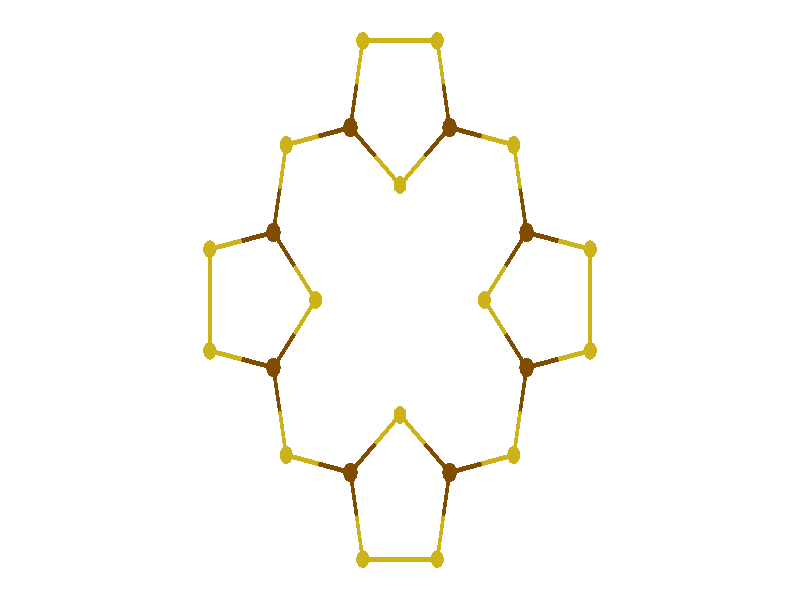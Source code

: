 // 
// Molecular graphics export from VMD 1.9.1
// http://www.ks.uiuc.edu/Research/vmd/
// Requires POV-Ray 3.5 or later
// 
// POV 3.x input script : E:/Users/Kevin Reiter/Documents/GitHub/promotion/daten/porph/b8s16_d4h_top.pov 
// try povray +W1920 +H1057 -IE:/Users/Kevin Reiter/Documents/GitHub/promotion/daten/porph/b8s16_d4h_top.pov -OE:/Users/Kevin Reiter/Documents/GitHub/promotion/daten/porph/b8s16_d4h_top.pov.tga +P +X +A +FT +C
#if (version < 3.5) 
#error "VMD POV3DisplayDevice has been compiled for POV-Ray 3.5 or above.\nPlease upgrade POV-Ray or recompile VMD."
#end 
#declare VMD_clip_on=array[3] {0, 0, 0};
#declare VMD_clip=array[3];
#declare VMD_scaledclip=array[3];
#declare VMD_line_width=0.0020;
#macro VMDC ( C1 )
  texture { pigment { rgbt C1 }}
#end
#macro VMD_point (P1, R1, C1)
  #local T = texture { finish { ambient 1.0 diffuse 0.0 phong 0.0 specular 0.0 } pigment { C1 } }
  #if(VMD_clip_on[2])
  intersection {
    sphere {P1, R1 texture {T} #if(VMD_clip_on[1]) clipped_by {VMD_clip[1]} #end no_shadow}
    VMD_clip[2]
  }
  #else
  sphere {P1, R1 texture {T} #if(VMD_clip_on[1]) clipped_by {VMD_clip[1]} #end no_shadow}
  #end
#end
#macro VMD_line (P1, P2, C1)
  #local T = texture { finish { ambient 1.0 diffuse 0.0 phong 0.0 specular 0.0 } pigment { C1 } }
  #if(VMD_clip_on[2])
  intersection {
    cylinder {P1, P2, VMD_line_width texture {T} #if(VMD_clip_on[1]) clipped_by {VMD_clip[1]} #end no_shadow}
    VMD_clip[2]
  }
  #else
  cylinder {P1, P2, VMD_line_width texture {T} #if(VMD_clip_on[1]) clipped_by {VMD_clip[1]} #end no_shadow}
  #end
#end
#macro VMD_sphere (P1, R1, C1)
  #local T = texture { pigment { C1 } }
  #if(VMD_clip_on[2])
  intersection {
    sphere {P1, R1 texture {T} #if(VMD_clip_on[1]) clipped_by {VMD_clip[1]} #end no_shadow}
    VMD_clip[2]
  }
  #else
  sphere {P1, R1 texture {T} #if(VMD_clip_on[1]) clipped_by {VMD_clip[1]} #end no_shadow}
  #end
#end
#macro VMD_cylinder (P1, P2, R1, C1, O1)
  #local T = texture { pigment { C1 } }
  #if(VMD_clip_on[2])
  intersection {
    cylinder {P1, P2, R1 #if(O1) open #end texture {T} #if(VMD_clip_on[1]) clipped_by {VMD_clip[1]} #end no_shadow}
    VMD_clip[2]
  }
  #else
  cylinder {P1, P2, R1 #if(O1) open #end texture {T} #if(VMD_clip_on[1]) clipped_by {VMD_clip[1]} #end no_shadow}
  #end
#end
#macro VMD_cone (P1, P2, R1, C1)
  #local T = texture { pigment { C1 } }
  #if(VMD_clip_on[2])
  intersection {
    cone {P1, R1, P2, VMD_line_width texture {T} #if(VMD_clip_on[1]) clipped_by {VMD_clip[1]} #end no_shadow}
    VMD_clip[2]
  }
  #else
  cone {P1, R1, P2, VMD_line_width texture {T} #if(VMD_clip_on[1]) clipped_by {VMD_clip[1]} #end no_shadow}
  #end
#end
#macro VMD_triangle (P1, P2, P3, N1, N2, N3, C1)
  #local T = texture { pigment { C1 } }
  smooth_triangle {P1, N1, P2, N2, P3, N3 texture {T} #if(VMD_clip_on[1]) clipped_by {VMD_clip[1]} #end no_shadow}
#end
#macro VMD_tricolor (P1, P2, P3, N1, N2, N3, C1, C2, C3)
  #local NX = P2-P1;
  #local NY = P3-P1;
  #local NZ = vcross(NX, NY);
  #local T = texture { pigment {
    average pigment_map {
      [1 gradient x color_map {[0 rgb 0] [1 C2*3]}]
      [1 gradient y color_map {[0 rgb 0] [1 C3*3]}]
      [1 gradient z color_map {[0 rgb 0] [1 C1*3]}]
    }
    matrix <1.01,0,1,0,1.01,1,0,0,1,-.002,-.002,-1>
    matrix <NX.x,NX.y,NX.z,NY.x,NY.y,NY.z,NZ.x,NZ.y,NZ.z,P1.x,P1.y,P1.z>
  } }
  smooth_triangle {P1, N1, P2, N2, P3, N3 texture {T} #if(VMD_clip_on[1]) clipped_by {VMD_clip[1]} #end no_shadow}
#end
camera {
  orthographic
  location <0.0000, 0.0000, -2.0000>
  look_at <0.0000, 0.0000, 2.0000>
  up <0.0000, 3.0000, 0.0000>
  right <5.4494, 0.0000, 0.0000>
}
light_source { 
  <-0.1000, 0.1000, -1.0000> 
  color rgb<1.000, 1.000, 1.000> 
  parallel 
  point_at <0.0, 0.0, 0.0> 
}
light_source { 
  <1.0000, 2.0000, -0.5000> 
  color rgb<1.000, 1.000, 1.000> 
  parallel 
  point_at <0.0, 0.0, 0.0> 
}
background {
  color rgb<1.000, 1.000, 1.000>
}
#default { texture {
 finish { ambient 0.000 diffuse 0.650 phong 0.1 phong_size 40.000 specular 0.500 }
} }
#declare VMD_line_width=0.0020;
// MoleculeID: 1 ReprID: 0 Beginning CPK
// MoleculeID: 1 ReprID: 0 Beginning VDW
VMD_sphere(<-0.7753,-0.7753,0.0000>,0.0441,rgbt<0.800,0.700,0.100,0.000>)
VMD_sphere(<-0.8625,-0.3375,0.0000>,0.0490,rgbt<0.500,0.300,0.000,0.000>)
VMD_sphere(<-0.3375,-0.8625,0.0000>,0.0490,rgbt<0.500,0.300,0.000,0.000>)
VMD_sphere(<-0.5750,0.0000,0.0000>,0.0441,rgbt<0.800,0.700,0.100,0.000>)
VMD_sphere(<-1.2960,-0.2540,0.0000>,0.0441,rgbt<0.800,0.700,0.100,0.000>)
VMD_sphere(<0.0000,-0.5750,0.0000>,0.0441,rgbt<0.800,0.700,0.100,0.000>)
VMD_sphere(<-0.2540,-1.2960,0.0000>,0.0441,rgbt<0.800,0.700,0.100,0.000>)
VMD_sphere(<-0.8625,0.3375,0.0000>,0.0490,rgbt<0.500,0.300,0.000,0.000>)
VMD_sphere(<-1.2960,0.2540,0.0000>,0.0441,rgbt<0.800,0.700,0.100,0.000>)
VMD_sphere(<0.3375,-0.8625,0.0000>,0.0490,rgbt<0.500,0.300,0.000,0.000>)
VMD_sphere(<0.2540,-1.2960,0.0000>,0.0441,rgbt<0.800,0.700,0.100,0.000>)
VMD_sphere(<-0.7753,0.7753,0.0000>,0.0441,rgbt<0.800,0.700,0.100,0.000>)
VMD_sphere(<0.7753,-0.7753,0.0000>,0.0441,rgbt<0.800,0.700,0.100,0.000>)
VMD_sphere(<-0.3375,0.8625,0.0000>,0.0490,rgbt<0.500,0.300,0.000,0.000>)
VMD_sphere(<0.8625,-0.3375,0.0000>,0.0490,rgbt<0.500,0.300,0.000,0.000>)
VMD_sphere(<0.0000,0.5750,0.0000>,0.0441,rgbt<0.800,0.700,0.100,0.000>)
VMD_sphere(<-0.2540,1.2960,0.0000>,0.0441,rgbt<0.800,0.700,0.100,0.000>)
VMD_sphere(<0.5750,0.0000,0.0000>,0.0441,rgbt<0.800,0.700,0.100,0.000>)
VMD_sphere(<1.2960,-0.2540,0.0000>,0.0441,rgbt<0.800,0.700,0.100,0.000>)
VMD_sphere(<0.3375,0.8625,0.0000>,0.0490,rgbt<0.500,0.300,0.000,0.000>)
VMD_sphere(<0.2540,1.2960,0.0000>,0.0441,rgbt<0.800,0.700,0.100,0.000>)
VMD_sphere(<0.8625,0.3375,0.0000>,0.0490,rgbt<0.500,0.300,0.000,0.000>)
VMD_sphere(<1.2960,0.2540,0.0000>,0.0441,rgbt<0.800,0.700,0.100,0.000>)
VMD_sphere(<0.7753,0.7753,0.0000>,0.0441,rgbt<0.800,0.700,0.100,0.000>)
VMD_cylinder(<-0.775324,-0.775324,0>,<-0.556423,-0.818935,0>0.0123,rgbt<0.800,0.700,0.100,0.000>,1)
VMD_cylinder(<-0.775324,-0.775324,0>,<-0.818935,-0.556423,0>0.0123,rgbt<0.800,0.700,0.100,0.000>,1)
VMD_cylinder(<-0.862545,-0.337522,0>,<-1.07927,-0.295782,0>0.0123,rgbt<0.500,0.300,0.000,0.000>,1)
VMD_cylinder(<-0.862545,-0.337522,0>,<-0.718769,-0.168761,0>0.0123,rgbt<0.500,0.300,0.000,0.000>,1)
VMD_cylinder(<-0.862545,-0.337522,0>,<-0.818935,-0.556423,0>0.0123,rgbt<0.500,0.300,0.000,0.000>,1)
VMD_cylinder(<-0.337522,-0.862545,0>,<-0.295782,-1.07927,0>0.0123,rgbt<0.500,0.300,0.000,0.000>,1)
VMD_cylinder(<-0.337522,-0.862545,0>,<-0.168761,-0.718769,0>0.0123,rgbt<0.500,0.300,0.000,0.000>,1)
VMD_cylinder(<-0.337522,-0.862545,0>,<-0.556423,-0.818935,0>0.0123,rgbt<0.500,0.300,0.000,0.000>,1)
VMD_cylinder(<-0.574993,0,0>,<-0.718769,-0.168761,0>0.0123,rgbt<0.800,0.700,0.100,0.000>,1)
VMD_cylinder(<-0.574993,0,0>,<-0.718769,0.168761,0>0.0123,rgbt<0.800,0.700,0.100,0.000>,1)
VMD_cylinder(<-1.296,-0.254043,0>,<-1.07927,-0.295782,0>0.0123,rgbt<0.800,0.700,0.100,0.000>,1)
VMD_cylinder(<-1.296,-0.254043,0>,<-1.296,0,0>0.0123,rgbt<0.800,0.700,0.100,0.000>,1)
VMD_cylinder(<0,-0.574993,0>,<0.168761,-0.718769,0>0.0123,rgbt<0.800,0.700,0.100,0.000>,1)
VMD_cylinder(<0,-0.574993,0>,<-0.168761,-0.718769,0>0.0123,rgbt<0.800,0.700,0.100,0.000>,1)
VMD_cylinder(<-0.254043,-1.296,0>,<-0.295782,-1.07927,0>0.0123,rgbt<0.800,0.700,0.100,0.000>,1)
VMD_cylinder(<-0.254043,-1.296,0>,<0,-1.296,0>0.0123,rgbt<0.800,0.700,0.100,0.000>,1)
VMD_cylinder(<-0.862545,0.337522,0>,<-1.07927,0.295782,0>0.0123,rgbt<0.500,0.300,0.000,0.000>,1)
VMD_cylinder(<-0.862545,0.337522,0>,<-0.718769,0.168761,0>0.0123,rgbt<0.500,0.300,0.000,0.000>,1)
VMD_cylinder(<-0.862545,0.337522,0>,<-0.818935,0.556423,0>0.0123,rgbt<0.500,0.300,0.000,0.000>,1)
VMD_cylinder(<-1.296,0.254043,0>,<-1.296,0,0>0.0123,rgbt<0.800,0.700,0.100,0.000>,1)
VMD_cylinder(<-1.296,0.254043,0>,<-1.07927,0.295782,0>0.0123,rgbt<0.800,0.700,0.100,0.000>,1)
VMD_cylinder(<0.337522,-0.862545,0>,<0.295782,-1.07927,0>0.0123,rgbt<0.500,0.300,0.000,0.000>,1)
VMD_cylinder(<0.337522,-0.862545,0>,<0.556423,-0.818935,0>0.0123,rgbt<0.500,0.300,0.000,0.000>,1)
VMD_cylinder(<0.337522,-0.862545,0>,<0.168761,-0.718769,0>0.0123,rgbt<0.500,0.300,0.000,0.000>,1)
VMD_cylinder(<0.254043,-1.296,0>,<0.295782,-1.07927,0>0.0123,rgbt<0.800,0.700,0.100,0.000>,1)
VMD_cylinder(<0.254043,-1.296,0>,<0,-1.296,0>0.0123,rgbt<0.800,0.700,0.100,0.000>,1)
VMD_cylinder(<-0.775324,0.775324,0>,<-0.556423,0.818935,0>0.0123,rgbt<0.800,0.700,0.100,0.000>,1)
VMD_cylinder(<-0.775324,0.775324,0>,<-0.818935,0.556423,0>0.0123,rgbt<0.800,0.700,0.100,0.000>,1)
VMD_cylinder(<0.775324,-0.775324,0>,<0.818935,-0.556423,0>0.0123,rgbt<0.800,0.700,0.100,0.000>,1)
VMD_cylinder(<0.775324,-0.775324,0>,<0.556423,-0.818935,0>0.0123,rgbt<0.800,0.700,0.100,0.000>,1)
VMD_cylinder(<-0.337522,0.862545,0>,<-0.556423,0.818935,0>0.0123,rgbt<0.500,0.300,0.000,0.000>,1)
VMD_cylinder(<-0.337522,0.862545,0>,<-0.168761,0.718769,0>0.0123,rgbt<0.500,0.300,0.000,0.000>,1)
VMD_cylinder(<-0.337522,0.862545,0>,<-0.295782,1.07927,0>0.0123,rgbt<0.500,0.300,0.000,0.000>,1)
VMD_cylinder(<0.862545,-0.337522,0>,<0.818935,-0.556423,0>0.0123,rgbt<0.500,0.300,0.000,0.000>,1)
VMD_cylinder(<0.862545,-0.337522,0>,<1.07927,-0.295782,0>0.0123,rgbt<0.500,0.300,0.000,0.000>,1)
VMD_cylinder(<0.862545,-0.337522,0>,<0.718769,-0.168761,0>0.0123,rgbt<0.500,0.300,0.000,0.000>,1)
VMD_cylinder(<0,0.574993,0>,<0.168761,0.718769,0>0.0123,rgbt<0.800,0.700,0.100,0.000>,1)
VMD_cylinder(<0,0.574993,0>,<-0.168761,0.718769,0>0.0123,rgbt<0.800,0.700,0.100,0.000>,1)
VMD_cylinder(<-0.254043,1.296,0>,<0,1.296,0>0.0123,rgbt<0.800,0.700,0.100,0.000>,1)
VMD_cylinder(<-0.254043,1.296,0>,<-0.295782,1.07927,0>0.0123,rgbt<0.800,0.700,0.100,0.000>,1)
VMD_cylinder(<0.574993,0,0>,<0.718769,0.168761,0>0.0123,rgbt<0.800,0.700,0.100,0.000>,1)
VMD_cylinder(<0.574993,0,0>,<0.718769,-0.168761,0>0.0123,rgbt<0.800,0.700,0.100,0.000>,1)
VMD_cylinder(<1.296,-0.254043,0>,<1.296,0,0>0.0123,rgbt<0.800,0.700,0.100,0.000>,1)
VMD_cylinder(<1.296,-0.254043,0>,<1.07927,-0.295782,0>0.0123,rgbt<0.800,0.700,0.100,0.000>,1)
VMD_cylinder(<0.337522,0.862545,0>,<0.168761,0.718769,0>0.0123,rgbt<0.500,0.300,0.000,0.000>,1)
VMD_cylinder(<0.337522,0.862545,0>,<0.556423,0.818935,0>0.0123,rgbt<0.500,0.300,0.000,0.000>,1)
VMD_cylinder(<0.337522,0.862545,0>,<0.295782,1.07927,0>0.0123,rgbt<0.500,0.300,0.000,0.000>,1)
VMD_cylinder(<0.254043,1.296,0>,<0,1.296,0>0.0123,rgbt<0.800,0.700,0.100,0.000>,1)
VMD_cylinder(<0.254043,1.296,0>,<0.295782,1.07927,0>0.0123,rgbt<0.800,0.700,0.100,0.000>,1)
VMD_cylinder(<0.862545,0.337522,0>,<0.718769,0.168761,0>0.0123,rgbt<0.500,0.300,0.000,0.000>,1)
VMD_cylinder(<0.862545,0.337522,0>,<1.07927,0.295782,0>0.0123,rgbt<0.500,0.300,0.000,0.000>,1)
VMD_cylinder(<0.862545,0.337522,0>,<0.818935,0.556423,0>0.0123,rgbt<0.500,0.300,0.000,0.000>,1)
VMD_cylinder(<1.296,0.254043,0>,<1.07927,0.295782,0>0.0123,rgbt<0.800,0.700,0.100,0.000>,1)
VMD_cylinder(<1.296,0.254043,0>,<1.296,0,0>0.0123,rgbt<0.800,0.700,0.100,0.000>,1)
VMD_cylinder(<0.775324,0.775324,0>,<0.818935,0.556423,0>0.0123,rgbt<0.800,0.700,0.100,0.000>,1)
VMD_cylinder(<0.775324,0.775324,0>,<0.556423,0.818935,0>0.0123,rgbt<0.800,0.700,0.100,0.000>,1)
// End of POV-Ray 3.x generation 
